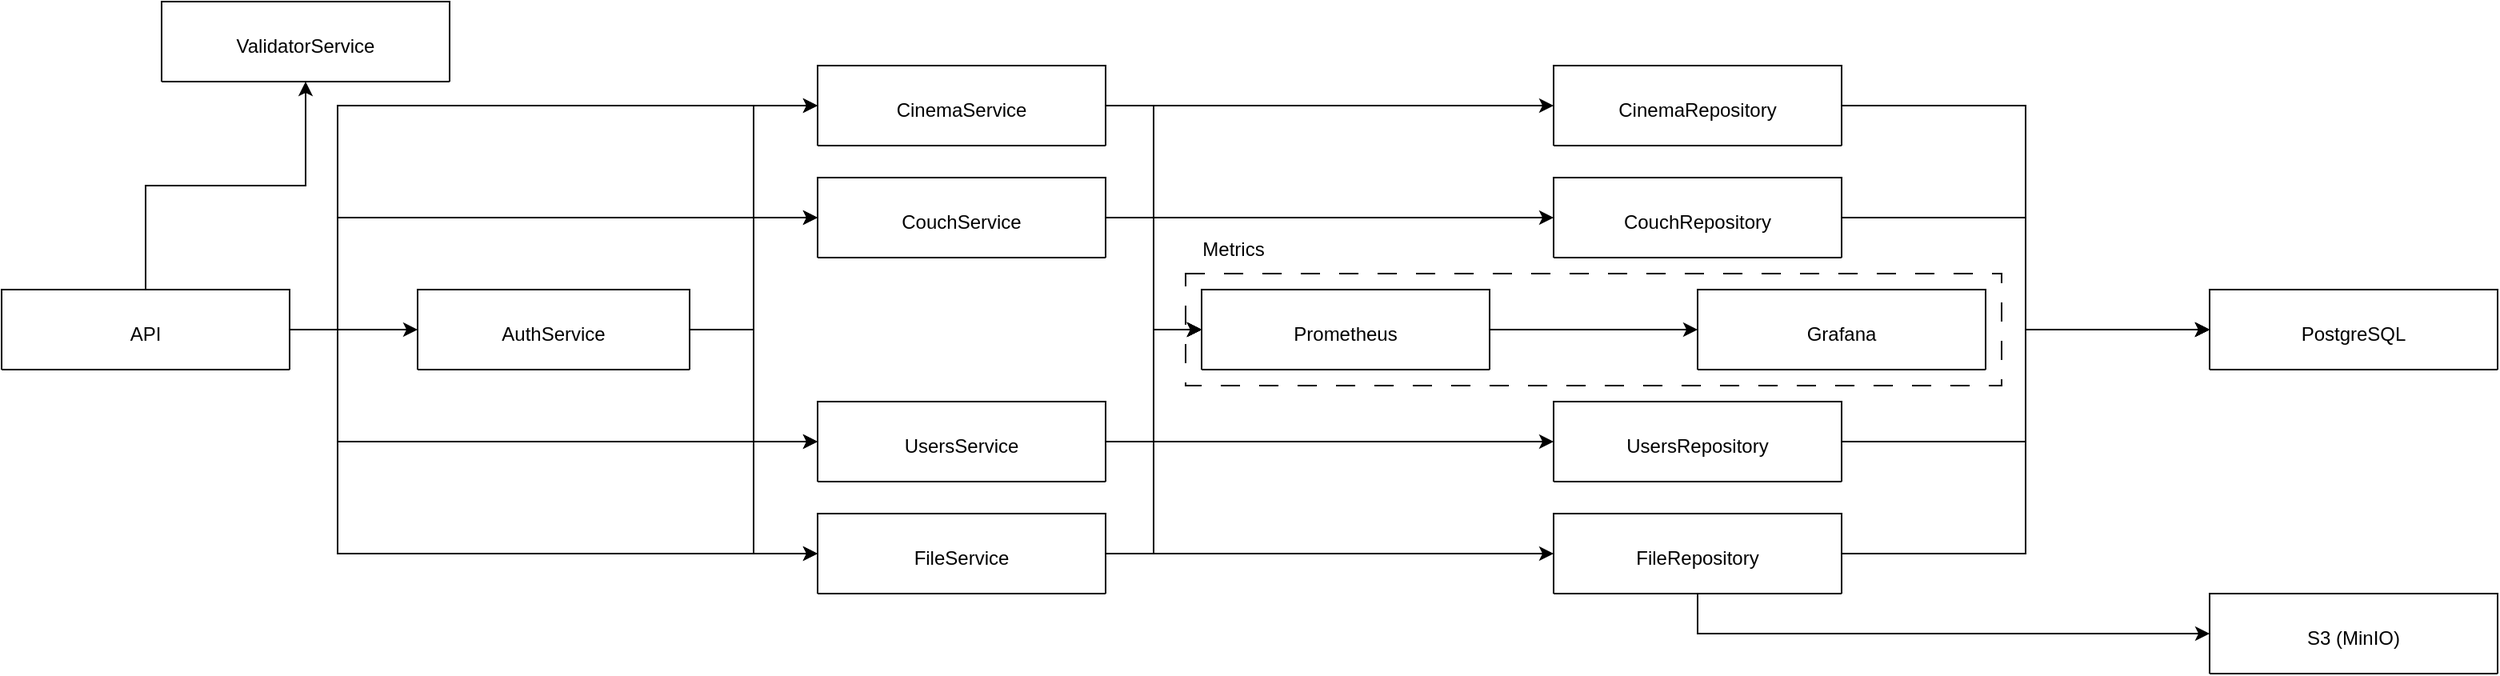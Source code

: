 <mxfile version="26.0.16">
  <diagram id="C5RBs43oDa-KdzZeNtuy" name="Page-1">
    <mxGraphModel dx="1724" dy="1100" grid="1" gridSize="10" guides="1" tooltips="1" connect="1" arrows="1" fold="1" page="1" pageScale="1" pageWidth="827" pageHeight="1169" math="0" shadow="0">
      <root>
        <mxCell id="WIyWlLk6GJQsqaUBKTNV-0" />
        <mxCell id="WIyWlLk6GJQsqaUBKTNV-1" parent="WIyWlLk6GJQsqaUBKTNV-0" />
        <mxCell id="AlwEoys2DFzhIrECFDVq-108" style="edgeStyle=orthogonalEdgeStyle;rounded=0;orthogonalLoop=1;jettySize=auto;html=1;exitX=1;exitY=0.5;exitDx=0;exitDy=0;entryX=0;entryY=0.5;entryDx=0;entryDy=0;" edge="1" parent="WIyWlLk6GJQsqaUBKTNV-1" source="AlwEoys2DFzhIrECFDVq-51" target="AlwEoys2DFzhIrECFDVq-100">
          <mxGeometry relative="1" as="geometry" />
        </mxCell>
        <mxCell id="AlwEoys2DFzhIrECFDVq-112" style="edgeStyle=orthogonalEdgeStyle;rounded=0;orthogonalLoop=1;jettySize=auto;html=1;exitX=1;exitY=0.5;exitDx=0;exitDy=0;entryX=0;entryY=0.5;entryDx=0;entryDy=0;" edge="1" parent="WIyWlLk6GJQsqaUBKTNV-1" source="AlwEoys2DFzhIrECFDVq-51" target="AlwEoys2DFzhIrECFDVq-89">
          <mxGeometry relative="1" as="geometry" />
        </mxCell>
        <mxCell id="AlwEoys2DFzhIrECFDVq-113" style="edgeStyle=orthogonalEdgeStyle;rounded=0;orthogonalLoop=1;jettySize=auto;html=1;exitX=1;exitY=0.5;exitDx=0;exitDy=0;entryX=0;entryY=0.5;entryDx=0;entryDy=0;" edge="1" parent="WIyWlLk6GJQsqaUBKTNV-1" source="AlwEoys2DFzhIrECFDVq-51" target="AlwEoys2DFzhIrECFDVq-89">
          <mxGeometry relative="1" as="geometry" />
        </mxCell>
        <mxCell id="AlwEoys2DFzhIrECFDVq-51" value="&lt;div&gt;&lt;br&gt;&lt;/div&gt;&lt;div&gt;UsersService&lt;/div&gt;" style="swimlane;fontStyle=0;align=center;verticalAlign=top;childLayout=stackLayout;horizontal=1;startSize=55;horizontalStack=0;resizeParent=1;resizeParentMax=0;resizeLast=0;collapsible=0;marginBottom=0;html=1;whiteSpace=wrap;" vertex="1" parent="WIyWlLk6GJQsqaUBKTNV-1">
          <mxGeometry x="560" y="550" width="180" height="50" as="geometry" />
        </mxCell>
        <mxCell id="AlwEoys2DFzhIrECFDVq-102" style="edgeStyle=orthogonalEdgeStyle;rounded=0;orthogonalLoop=1;jettySize=auto;html=1;exitX=1;exitY=0.5;exitDx=0;exitDy=0;" edge="1" parent="WIyWlLk6GJQsqaUBKTNV-1" source="AlwEoys2DFzhIrECFDVq-71" target="AlwEoys2DFzhIrECFDVq-97">
          <mxGeometry relative="1" as="geometry" />
        </mxCell>
        <mxCell id="AlwEoys2DFzhIrECFDVq-110" style="edgeStyle=orthogonalEdgeStyle;rounded=0;orthogonalLoop=1;jettySize=auto;html=1;exitX=1;exitY=0.5;exitDx=0;exitDy=0;entryX=0;entryY=0.5;entryDx=0;entryDy=0;" edge="1" parent="WIyWlLk6GJQsqaUBKTNV-1" source="AlwEoys2DFzhIrECFDVq-71" target="AlwEoys2DFzhIrECFDVq-89">
          <mxGeometry relative="1" as="geometry" />
        </mxCell>
        <mxCell id="AlwEoys2DFzhIrECFDVq-71" value="&lt;div&gt;&lt;br&gt;&lt;/div&gt;&lt;div&gt;CinemaService&lt;/div&gt;" style="swimlane;fontStyle=0;align=center;verticalAlign=top;childLayout=stackLayout;horizontal=1;startSize=55;horizontalStack=0;resizeParent=1;resizeParentMax=0;resizeLast=0;collapsible=0;marginBottom=0;html=1;whiteSpace=wrap;" vertex="1" parent="WIyWlLk6GJQsqaUBKTNV-1">
          <mxGeometry x="560" y="340" width="180" height="50" as="geometry" />
        </mxCell>
        <mxCell id="AlwEoys2DFzhIrECFDVq-107" style="edgeStyle=orthogonalEdgeStyle;rounded=0;orthogonalLoop=1;jettySize=auto;html=1;exitX=1;exitY=0.5;exitDx=0;exitDy=0;entryX=0;entryY=0.5;entryDx=0;entryDy=0;" edge="1" parent="WIyWlLk6GJQsqaUBKTNV-1" source="AlwEoys2DFzhIrECFDVq-85" target="AlwEoys2DFzhIrECFDVq-98">
          <mxGeometry relative="1" as="geometry" />
        </mxCell>
        <mxCell id="AlwEoys2DFzhIrECFDVq-111" style="edgeStyle=orthogonalEdgeStyle;rounded=0;orthogonalLoop=1;jettySize=auto;html=1;exitX=1;exitY=0.5;exitDx=0;exitDy=0;entryX=0;entryY=0.5;entryDx=0;entryDy=0;" edge="1" parent="WIyWlLk6GJQsqaUBKTNV-1" source="AlwEoys2DFzhIrECFDVq-85" target="AlwEoys2DFzhIrECFDVq-89">
          <mxGeometry relative="1" as="geometry" />
        </mxCell>
        <mxCell id="AlwEoys2DFzhIrECFDVq-85" value="&lt;div&gt;&lt;br&gt;&lt;/div&gt;&lt;div&gt;CouchService&lt;/div&gt;&lt;div&gt;&lt;br&gt;&lt;/div&gt;" style="swimlane;fontStyle=0;align=center;verticalAlign=top;childLayout=stackLayout;horizontal=1;startSize=55;horizontalStack=0;resizeParent=1;resizeParentMax=0;resizeLast=0;collapsible=0;marginBottom=0;html=1;whiteSpace=wrap;" vertex="1" parent="WIyWlLk6GJQsqaUBKTNV-1">
          <mxGeometry x="560" y="410" width="180" height="50" as="geometry" />
        </mxCell>
        <mxCell id="AlwEoys2DFzhIrECFDVq-92" style="edgeStyle=orthogonalEdgeStyle;rounded=0;orthogonalLoop=1;jettySize=auto;html=1;exitX=1;exitY=0.5;exitDx=0;exitDy=0;entryX=0;entryY=0.5;entryDx=0;entryDy=0;" edge="1" parent="WIyWlLk6GJQsqaUBKTNV-1" source="AlwEoys2DFzhIrECFDVq-86" target="AlwEoys2DFzhIrECFDVq-71">
          <mxGeometry relative="1" as="geometry" />
        </mxCell>
        <mxCell id="AlwEoys2DFzhIrECFDVq-93" style="edgeStyle=orthogonalEdgeStyle;rounded=0;orthogonalLoop=1;jettySize=auto;html=1;exitX=1;exitY=0.5;exitDx=0;exitDy=0;entryX=0;entryY=0.5;entryDx=0;entryDy=0;" edge="1" parent="WIyWlLk6GJQsqaUBKTNV-1" source="AlwEoys2DFzhIrECFDVq-86" target="AlwEoys2DFzhIrECFDVq-85">
          <mxGeometry relative="1" as="geometry" />
        </mxCell>
        <mxCell id="AlwEoys2DFzhIrECFDVq-95" style="edgeStyle=orthogonalEdgeStyle;rounded=0;orthogonalLoop=1;jettySize=auto;html=1;exitX=1;exitY=0.5;exitDx=0;exitDy=0;entryX=0;entryY=0.5;entryDx=0;entryDy=0;" edge="1" parent="WIyWlLk6GJQsqaUBKTNV-1" source="AlwEoys2DFzhIrECFDVq-86" target="AlwEoys2DFzhIrECFDVq-51">
          <mxGeometry relative="1" as="geometry" />
        </mxCell>
        <mxCell id="AlwEoys2DFzhIrECFDVq-96" style="edgeStyle=orthogonalEdgeStyle;rounded=0;orthogonalLoop=1;jettySize=auto;html=1;exitX=1;exitY=0.5;exitDx=0;exitDy=0;entryX=0;entryY=0.5;entryDx=0;entryDy=0;" edge="1" parent="WIyWlLk6GJQsqaUBKTNV-1" source="AlwEoys2DFzhIrECFDVq-86" target="AlwEoys2DFzhIrECFDVq-87">
          <mxGeometry relative="1" as="geometry" />
        </mxCell>
        <mxCell id="AlwEoys2DFzhIrECFDVq-86" value="&lt;div&gt;&lt;br&gt;&lt;/div&gt;AuthService" style="swimlane;fontStyle=0;align=center;verticalAlign=top;childLayout=stackLayout;horizontal=1;startSize=55;horizontalStack=0;resizeParent=1;resizeParentMax=0;resizeLast=0;collapsible=0;marginBottom=0;html=1;whiteSpace=wrap;" vertex="1" parent="WIyWlLk6GJQsqaUBKTNV-1">
          <mxGeometry x="310" y="480" width="170" height="50" as="geometry" />
        </mxCell>
        <mxCell id="AlwEoys2DFzhIrECFDVq-109" style="edgeStyle=orthogonalEdgeStyle;rounded=0;orthogonalLoop=1;jettySize=auto;html=1;exitX=1;exitY=0.5;exitDx=0;exitDy=0;entryX=0;entryY=0.5;entryDx=0;entryDy=0;" edge="1" parent="WIyWlLk6GJQsqaUBKTNV-1" source="AlwEoys2DFzhIrECFDVq-87" target="AlwEoys2DFzhIrECFDVq-101">
          <mxGeometry relative="1" as="geometry" />
        </mxCell>
        <mxCell id="AlwEoys2DFzhIrECFDVq-114" style="edgeStyle=orthogonalEdgeStyle;rounded=0;orthogonalLoop=1;jettySize=auto;html=1;exitX=1;exitY=0.5;exitDx=0;exitDy=0;entryX=0;entryY=0.5;entryDx=0;entryDy=0;" edge="1" parent="WIyWlLk6GJQsqaUBKTNV-1" source="AlwEoys2DFzhIrECFDVq-87" target="AlwEoys2DFzhIrECFDVq-89">
          <mxGeometry relative="1" as="geometry" />
        </mxCell>
        <mxCell id="AlwEoys2DFzhIrECFDVq-87" value="&lt;div&gt;&lt;br&gt;&lt;/div&gt;&lt;div&gt;FileService&lt;/div&gt;&lt;div&gt;&lt;br&gt;&lt;/div&gt;" style="swimlane;fontStyle=0;align=center;verticalAlign=top;childLayout=stackLayout;horizontal=1;startSize=55;horizontalStack=0;resizeParent=1;resizeParentMax=0;resizeLast=0;collapsible=0;marginBottom=0;html=1;whiteSpace=wrap;" vertex="1" parent="WIyWlLk6GJQsqaUBKTNV-1">
          <mxGeometry x="560" y="620" width="180" height="50" as="geometry" />
        </mxCell>
        <mxCell id="AlwEoys2DFzhIrECFDVq-88" value="&lt;div&gt;&lt;br&gt;&lt;/div&gt;&lt;div&gt;ValidatorService&lt;/div&gt;&lt;div&gt;&lt;br&gt;&lt;/div&gt;" style="swimlane;fontStyle=0;align=center;verticalAlign=top;childLayout=stackLayout;horizontal=1;startSize=55;horizontalStack=0;resizeParent=1;resizeParentMax=0;resizeLast=0;collapsible=0;marginBottom=0;html=1;whiteSpace=wrap;" vertex="1" parent="WIyWlLk6GJQsqaUBKTNV-1">
          <mxGeometry x="150" y="300" width="180" height="50" as="geometry" />
        </mxCell>
        <mxCell id="AlwEoys2DFzhIrECFDVq-116" style="edgeStyle=orthogonalEdgeStyle;rounded=0;orthogonalLoop=1;jettySize=auto;html=1;exitX=1;exitY=0.5;exitDx=0;exitDy=0;entryX=0;entryY=0.5;entryDx=0;entryDy=0;" edge="1" parent="WIyWlLk6GJQsqaUBKTNV-1" source="AlwEoys2DFzhIrECFDVq-89" target="AlwEoys2DFzhIrECFDVq-115">
          <mxGeometry relative="1" as="geometry" />
        </mxCell>
        <mxCell id="AlwEoys2DFzhIrECFDVq-89" value="&lt;div&gt;&lt;br&gt;&lt;/div&gt;&lt;div&gt;Prometheus&lt;/div&gt;" style="swimlane;fontStyle=0;align=center;verticalAlign=top;childLayout=stackLayout;horizontal=1;startSize=55;horizontalStack=0;resizeParent=1;resizeParentMax=0;resizeLast=0;collapsible=0;marginBottom=0;html=1;whiteSpace=wrap;" vertex="1" parent="WIyWlLk6GJQsqaUBKTNV-1">
          <mxGeometry x="800" y="480" width="180" height="50" as="geometry" />
        </mxCell>
        <mxCell id="AlwEoys2DFzhIrECFDVq-91" style="edgeStyle=orthogonalEdgeStyle;rounded=0;orthogonalLoop=1;jettySize=auto;html=1;exitX=1;exitY=0.5;exitDx=0;exitDy=0;entryX=0;entryY=0.5;entryDx=0;entryDy=0;" edge="1" parent="WIyWlLk6GJQsqaUBKTNV-1" source="AlwEoys2DFzhIrECFDVq-90" target="AlwEoys2DFzhIrECFDVq-86">
          <mxGeometry relative="1" as="geometry" />
        </mxCell>
        <mxCell id="AlwEoys2DFzhIrECFDVq-105" style="edgeStyle=orthogonalEdgeStyle;rounded=0;orthogonalLoop=1;jettySize=auto;html=1;exitX=1;exitY=0.5;exitDx=0;exitDy=0;entryX=0;entryY=0.5;entryDx=0;entryDy=0;" edge="1" parent="WIyWlLk6GJQsqaUBKTNV-1" source="AlwEoys2DFzhIrECFDVq-90" target="AlwEoys2DFzhIrECFDVq-87">
          <mxGeometry relative="1" as="geometry">
            <mxPoint x="260" y="650" as="targetPoint" />
            <Array as="points">
              <mxPoint x="260" y="505" />
              <mxPoint x="260" y="645" />
            </Array>
          </mxGeometry>
        </mxCell>
        <mxCell id="AlwEoys2DFzhIrECFDVq-106" style="edgeStyle=orthogonalEdgeStyle;rounded=0;orthogonalLoop=1;jettySize=auto;html=1;exitX=0.5;exitY=0;exitDx=0;exitDy=0;entryX=0.5;entryY=1;entryDx=0;entryDy=0;" edge="1" parent="WIyWlLk6GJQsqaUBKTNV-1" source="AlwEoys2DFzhIrECFDVq-90" target="AlwEoys2DFzhIrECFDVq-88">
          <mxGeometry relative="1" as="geometry" />
        </mxCell>
        <mxCell id="AlwEoys2DFzhIrECFDVq-129" style="edgeStyle=orthogonalEdgeStyle;rounded=0;orthogonalLoop=1;jettySize=auto;html=1;exitX=1;exitY=0.5;exitDx=0;exitDy=0;entryX=0;entryY=0.5;entryDx=0;entryDy=0;" edge="1" parent="WIyWlLk6GJQsqaUBKTNV-1" source="AlwEoys2DFzhIrECFDVq-90" target="AlwEoys2DFzhIrECFDVq-51">
          <mxGeometry relative="1" as="geometry">
            <Array as="points">
              <mxPoint x="260" y="505" />
              <mxPoint x="260" y="575" />
            </Array>
          </mxGeometry>
        </mxCell>
        <mxCell id="AlwEoys2DFzhIrECFDVq-131" style="edgeStyle=orthogonalEdgeStyle;rounded=0;orthogonalLoop=1;jettySize=auto;html=1;exitX=1;exitY=0.5;exitDx=0;exitDy=0;entryX=0;entryY=0.5;entryDx=0;entryDy=0;" edge="1" parent="WIyWlLk6GJQsqaUBKTNV-1" source="AlwEoys2DFzhIrECFDVq-90" target="AlwEoys2DFzhIrECFDVq-71">
          <mxGeometry relative="1" as="geometry">
            <Array as="points">
              <mxPoint x="260" y="505" />
              <mxPoint x="260" y="365" />
            </Array>
          </mxGeometry>
        </mxCell>
        <mxCell id="AlwEoys2DFzhIrECFDVq-132" style="edgeStyle=orthogonalEdgeStyle;rounded=0;orthogonalLoop=1;jettySize=auto;html=1;exitX=1;exitY=0.5;exitDx=0;exitDy=0;entryX=0;entryY=0.5;entryDx=0;entryDy=0;" edge="1" parent="WIyWlLk6GJQsqaUBKTNV-1" source="AlwEoys2DFzhIrECFDVq-90" target="AlwEoys2DFzhIrECFDVq-85">
          <mxGeometry relative="1" as="geometry">
            <Array as="points">
              <mxPoint x="260" y="505" />
              <mxPoint x="260" y="435" />
            </Array>
          </mxGeometry>
        </mxCell>
        <mxCell id="AlwEoys2DFzhIrECFDVq-90" value="&lt;div&gt;&lt;br&gt;&lt;/div&gt;&lt;div&gt;API&lt;/div&gt;" style="swimlane;fontStyle=0;align=center;verticalAlign=top;childLayout=stackLayout;horizontal=1;startSize=55;horizontalStack=0;resizeParent=1;resizeParentMax=0;resizeLast=0;collapsible=0;marginBottom=0;html=1;whiteSpace=wrap;" vertex="1" parent="WIyWlLk6GJQsqaUBKTNV-1">
          <mxGeometry x="50" y="480" width="180" height="50" as="geometry" />
        </mxCell>
        <mxCell id="AlwEoys2DFzhIrECFDVq-118" style="edgeStyle=orthogonalEdgeStyle;rounded=0;orthogonalLoop=1;jettySize=auto;html=1;exitX=1;exitY=0.5;exitDx=0;exitDy=0;entryX=0;entryY=0.5;entryDx=0;entryDy=0;" edge="1" parent="WIyWlLk6GJQsqaUBKTNV-1" source="AlwEoys2DFzhIrECFDVq-97" target="AlwEoys2DFzhIrECFDVq-117">
          <mxGeometry relative="1" as="geometry" />
        </mxCell>
        <mxCell id="AlwEoys2DFzhIrECFDVq-97" value="&lt;div&gt;&lt;br&gt;&lt;/div&gt;&lt;div&gt;CinemaRepository&lt;/div&gt;" style="swimlane;fontStyle=0;align=center;verticalAlign=top;childLayout=stackLayout;horizontal=1;startSize=55;horizontalStack=0;resizeParent=1;resizeParentMax=0;resizeLast=0;collapsible=0;marginBottom=0;html=1;whiteSpace=wrap;" vertex="1" parent="WIyWlLk6GJQsqaUBKTNV-1">
          <mxGeometry x="1020" y="340" width="180" height="50" as="geometry" />
        </mxCell>
        <mxCell id="AlwEoys2DFzhIrECFDVq-119" style="edgeStyle=orthogonalEdgeStyle;rounded=0;orthogonalLoop=1;jettySize=auto;html=1;exitX=1;exitY=0.5;exitDx=0;exitDy=0;entryX=0;entryY=0.5;entryDx=0;entryDy=0;" edge="1" parent="WIyWlLk6GJQsqaUBKTNV-1" source="AlwEoys2DFzhIrECFDVq-98" target="AlwEoys2DFzhIrECFDVq-117">
          <mxGeometry relative="1" as="geometry" />
        </mxCell>
        <mxCell id="AlwEoys2DFzhIrECFDVq-98" value="&lt;div&gt;&lt;br&gt;&lt;/div&gt;&lt;div&gt;CouchRepository&lt;/div&gt;" style="swimlane;fontStyle=0;align=center;verticalAlign=top;childLayout=stackLayout;horizontal=1;startSize=55;horizontalStack=0;resizeParent=1;resizeParentMax=0;resizeLast=0;collapsible=0;marginBottom=0;html=1;whiteSpace=wrap;" vertex="1" parent="WIyWlLk6GJQsqaUBKTNV-1">
          <mxGeometry x="1020" y="410" width="180" height="50" as="geometry" />
        </mxCell>
        <mxCell id="AlwEoys2DFzhIrECFDVq-120" style="edgeStyle=orthogonalEdgeStyle;rounded=0;orthogonalLoop=1;jettySize=auto;html=1;exitX=1;exitY=0.5;exitDx=0;exitDy=0;entryX=0;entryY=0.5;entryDx=0;entryDy=0;" edge="1" parent="WIyWlLk6GJQsqaUBKTNV-1" source="AlwEoys2DFzhIrECFDVq-100" target="AlwEoys2DFzhIrECFDVq-117">
          <mxGeometry relative="1" as="geometry" />
        </mxCell>
        <mxCell id="AlwEoys2DFzhIrECFDVq-100" value="&lt;div&gt;&lt;br&gt;&lt;/div&gt;&lt;div&gt;UsersRepository&lt;/div&gt;" style="swimlane;fontStyle=0;align=center;verticalAlign=top;childLayout=stackLayout;horizontal=1;startSize=55;horizontalStack=0;resizeParent=1;resizeParentMax=0;resizeLast=0;collapsible=0;marginBottom=0;html=1;whiteSpace=wrap;" vertex="1" parent="WIyWlLk6GJQsqaUBKTNV-1">
          <mxGeometry x="1020" y="550" width="180" height="50" as="geometry" />
        </mxCell>
        <mxCell id="AlwEoys2DFzhIrECFDVq-121" style="edgeStyle=orthogonalEdgeStyle;rounded=0;orthogonalLoop=1;jettySize=auto;html=1;exitX=1;exitY=0.5;exitDx=0;exitDy=0;entryX=0;entryY=0.5;entryDx=0;entryDy=0;" edge="1" parent="WIyWlLk6GJQsqaUBKTNV-1" source="AlwEoys2DFzhIrECFDVq-101" target="AlwEoys2DFzhIrECFDVq-117">
          <mxGeometry relative="1" as="geometry" />
        </mxCell>
        <mxCell id="AlwEoys2DFzhIrECFDVq-128" style="edgeStyle=orthogonalEdgeStyle;rounded=0;orthogonalLoop=1;jettySize=auto;html=1;exitX=0.5;exitY=1;exitDx=0;exitDy=0;entryX=0;entryY=0.5;entryDx=0;entryDy=0;" edge="1" parent="WIyWlLk6GJQsqaUBKTNV-1" source="AlwEoys2DFzhIrECFDVq-101" target="AlwEoys2DFzhIrECFDVq-125">
          <mxGeometry relative="1" as="geometry" />
        </mxCell>
        <mxCell id="AlwEoys2DFzhIrECFDVq-101" value="&lt;div&gt;&lt;br&gt;&lt;/div&gt;&lt;div&gt;FileRepository&lt;/div&gt;" style="swimlane;fontStyle=0;align=center;verticalAlign=top;childLayout=stackLayout;horizontal=1;startSize=55;horizontalStack=0;resizeParent=1;resizeParentMax=0;resizeLast=0;collapsible=0;marginBottom=0;html=1;whiteSpace=wrap;" vertex="1" parent="WIyWlLk6GJQsqaUBKTNV-1">
          <mxGeometry x="1020" y="620" width="180" height="50" as="geometry" />
        </mxCell>
        <mxCell id="AlwEoys2DFzhIrECFDVq-115" value="&lt;div&gt;&lt;br&gt;&lt;/div&gt;&lt;div&gt;Grafana&lt;/div&gt;" style="swimlane;fontStyle=0;align=center;verticalAlign=top;childLayout=stackLayout;horizontal=1;startSize=55;horizontalStack=0;resizeParent=1;resizeParentMax=0;resizeLast=0;collapsible=0;marginBottom=0;html=1;whiteSpace=wrap;" vertex="1" parent="WIyWlLk6GJQsqaUBKTNV-1">
          <mxGeometry x="1110" y="480" width="180" height="50" as="geometry" />
        </mxCell>
        <mxCell id="AlwEoys2DFzhIrECFDVq-117" value="&lt;div&gt;&lt;br&gt;&lt;/div&gt;&lt;div&gt;PostgreSQL&lt;/div&gt;" style="swimlane;fontStyle=0;align=center;verticalAlign=top;childLayout=stackLayout;horizontal=1;startSize=55;horizontalStack=0;resizeParent=1;resizeParentMax=0;resizeLast=0;collapsible=0;marginBottom=0;html=1;whiteSpace=wrap;" vertex="1" parent="WIyWlLk6GJQsqaUBKTNV-1">
          <mxGeometry x="1430" y="480" width="180" height="50" as="geometry" />
        </mxCell>
        <mxCell id="AlwEoys2DFzhIrECFDVq-123" value="" style="rounded=0;whiteSpace=wrap;html=1;fillColor=none;dashed=1;dashPattern=12 12;" vertex="1" parent="WIyWlLk6GJQsqaUBKTNV-1">
          <mxGeometry x="790" y="470" width="510" height="70" as="geometry" />
        </mxCell>
        <mxCell id="AlwEoys2DFzhIrECFDVq-124" value="Metrics" style="text;html=1;align=center;verticalAlign=middle;whiteSpace=wrap;rounded=0;" vertex="1" parent="WIyWlLk6GJQsqaUBKTNV-1">
          <mxGeometry x="790" y="440" width="60" height="30" as="geometry" />
        </mxCell>
        <mxCell id="AlwEoys2DFzhIrECFDVq-125" value="&lt;div&gt;&lt;br&gt;&lt;/div&gt;&lt;div&gt;S3 (MinIO)&lt;/div&gt;" style="swimlane;fontStyle=0;align=center;verticalAlign=top;childLayout=stackLayout;horizontal=1;startSize=55;horizontalStack=0;resizeParent=1;resizeParentMax=0;resizeLast=0;collapsible=0;marginBottom=0;html=1;whiteSpace=wrap;" vertex="1" parent="WIyWlLk6GJQsqaUBKTNV-1">
          <mxGeometry x="1430" y="670" width="180" height="50" as="geometry" />
        </mxCell>
      </root>
    </mxGraphModel>
  </diagram>
</mxfile>
